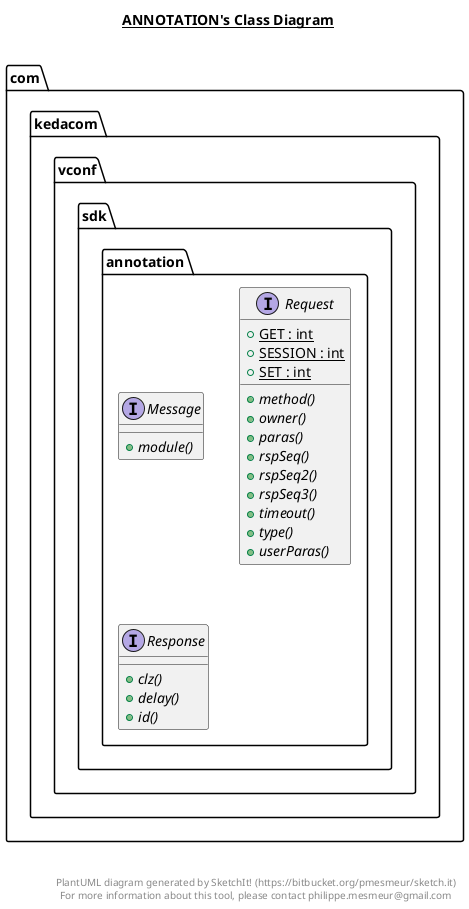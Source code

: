 @startuml

title __ANNOTATION's Class Diagram__\n

  namespace com.kedacom.vconf.sdk.annotation {
    interface com.kedacom.vconf.sdk.annotation.Message {
        {abstract} + module()
    }
  }
  

  namespace com.kedacom.vconf.sdk.annotation {
    interface com.kedacom.vconf.sdk.annotation.Request {
        {static} + GET : int
        {static} + SESSION : int
        {static} + SET : int
        {abstract} + method()
        {abstract} + owner()
        {abstract} + paras()
        {abstract} + rspSeq()
        {abstract} + rspSeq2()
        {abstract} + rspSeq3()
        {abstract} + timeout()
        {abstract} + type()
        {abstract} + userParas()
    }
  }
  

  namespace com.kedacom.vconf.sdk.annotation {
    interface com.kedacom.vconf.sdk.annotation.Response {
        {abstract} + clz()
        {abstract} + delay()
        {abstract} + id()
    }
  }
  



right footer


PlantUML diagram generated by SketchIt! (https://bitbucket.org/pmesmeur/sketch.it)
For more information about this tool, please contact philippe.mesmeur@gmail.com
endfooter

@enduml
